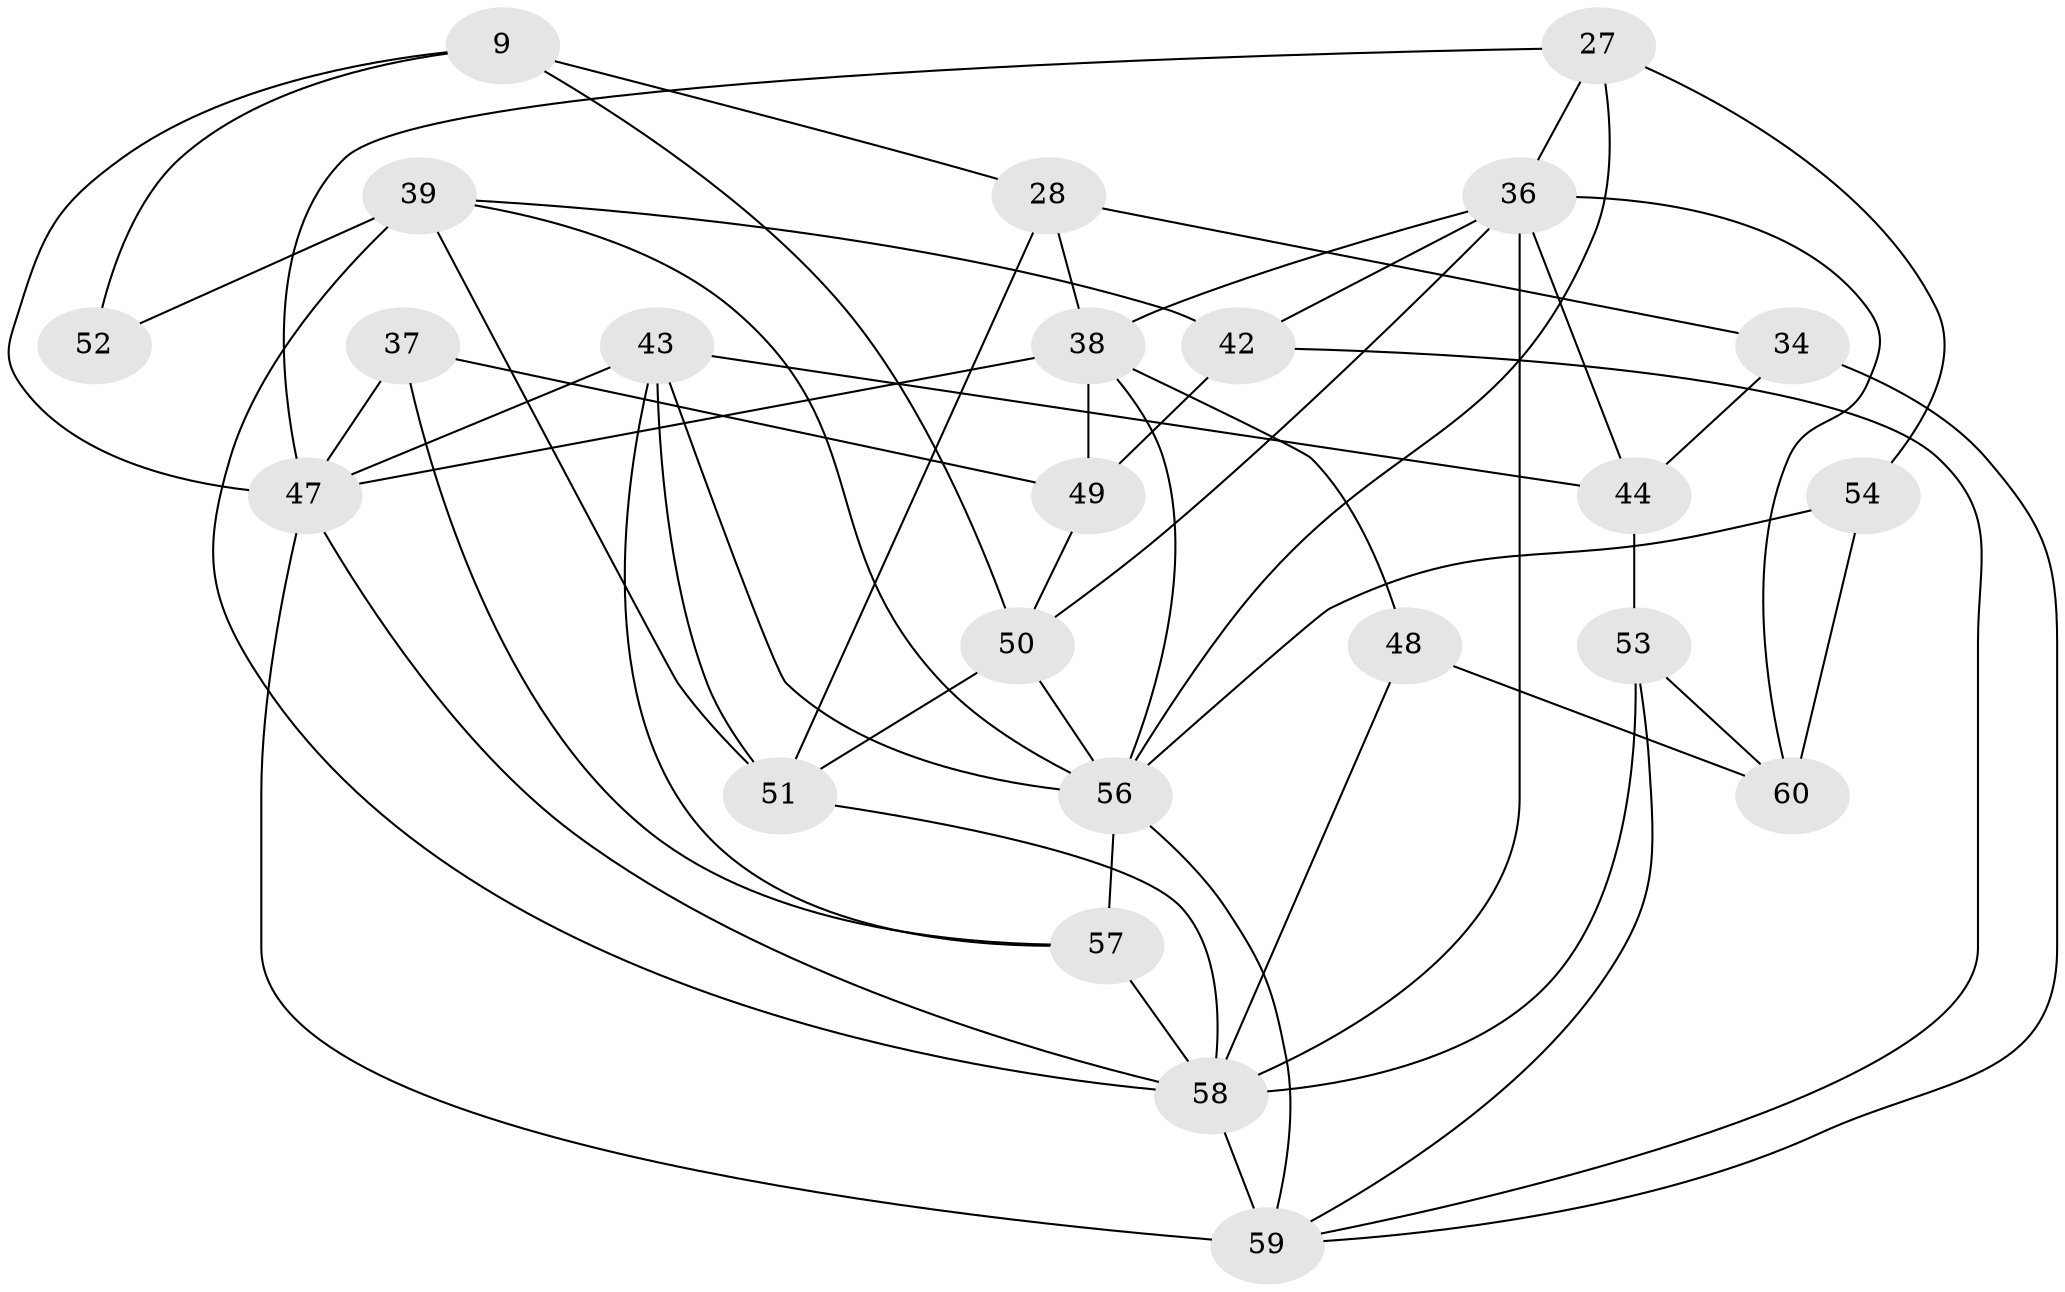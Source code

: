 // original degree distribution, {4: 1.0}
// Generated by graph-tools (version 1.1) at 2025/01/03/04/25 22:01:27]
// undirected, 24 vertices, 56 edges
graph export_dot {
graph [start="1"]
  node [color=gray90,style=filled];
  9 [super="+8"];
  27 [super="+3"];
  28;
  34;
  36 [super="+19"];
  37 [super="+35"];
  38 [super="+5+31+6"];
  39 [super="+10"];
  42;
  43 [super="+22"];
  44;
  47 [super="+26+30+33"];
  48;
  49;
  50 [super="+12+29"];
  51 [super="+2"];
  52;
  53;
  54;
  56 [super="+25+45"];
  57 [super="+1+18"];
  58 [super="+24+46+55"];
  59 [super="+32"];
  60;
  9 -- 28;
  9 -- 52 [weight=2];
  9 -- 50 [weight=2];
  9 -- 47;
  27 -- 54 [weight=2];
  27 -- 36 [weight=2];
  27 -- 56;
  27 -- 47;
  28 -- 34;
  28 -- 38;
  28 -- 51;
  34 -- 44;
  34 -- 59 [weight=2];
  36 -- 50 [weight=2];
  36 -- 42;
  36 -- 44;
  36 -- 60;
  36 -- 58 [weight=4];
  36 -- 38;
  37 -- 57 [weight=2];
  37 -- 49;
  37 -- 47 [weight=3];
  38 -- 48;
  38 -- 47 [weight=3];
  38 -- 56;
  38 -- 49;
  39 -- 58;
  39 -- 52 [weight=2];
  39 -- 42;
  39 -- 51;
  39 -- 56;
  42 -- 49;
  42 -- 59;
  43 -- 56;
  43 -- 51 [weight=2];
  43 -- 44;
  43 -- 57;
  43 -- 47;
  44 -- 53;
  47 -- 59;
  47 -- 58 [weight=2];
  48 -- 60;
  48 -- 58 [weight=2];
  49 -- 50;
  50 -- 51;
  50 -- 56 [weight=2];
  51 -- 58;
  53 -- 60;
  53 -- 59;
  53 -- 58;
  54 -- 60;
  54 -- 56;
  56 -- 59 [weight=2];
  56 -- 57;
  57 -- 58 [weight=4];
  58 -- 59 [weight=5];
}
